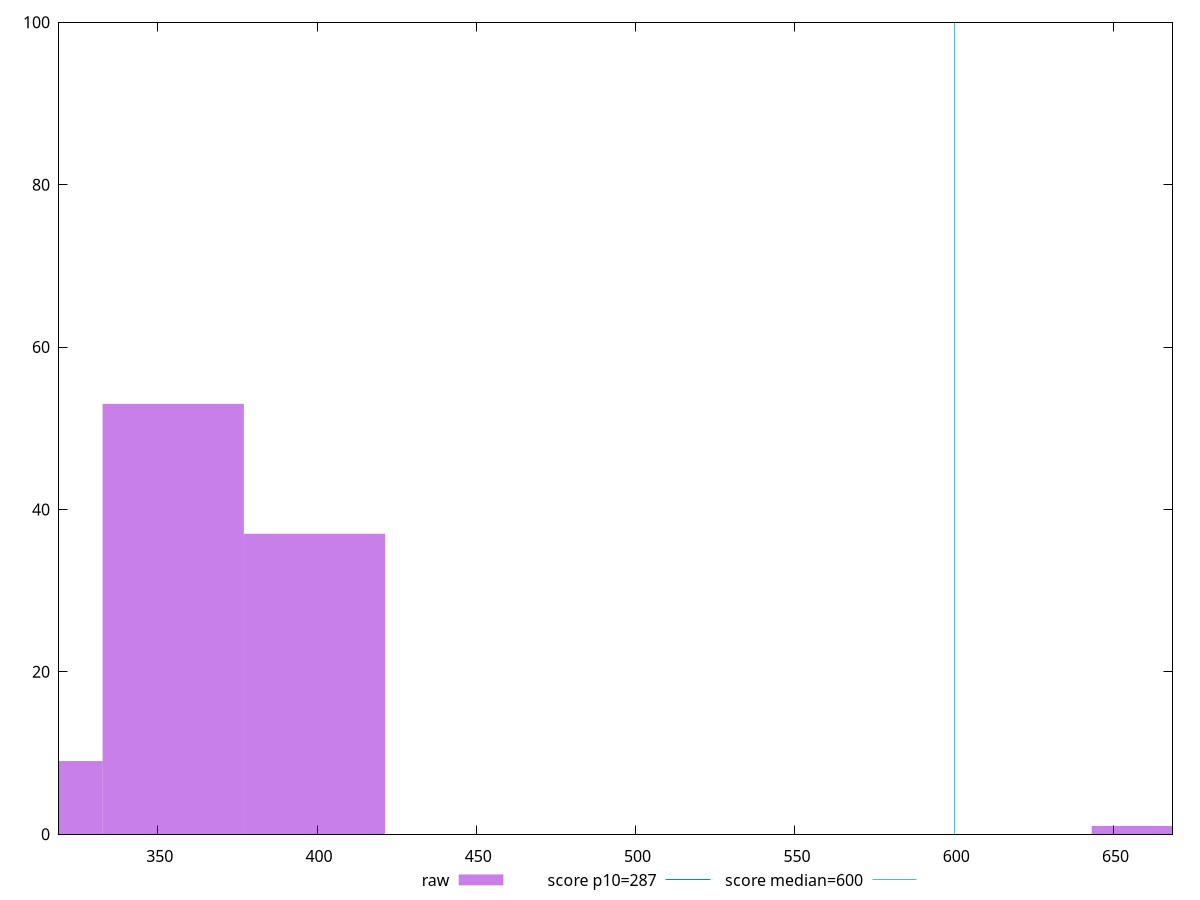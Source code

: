 reset

$raw <<EOF
665.3399741462957 1
354.84798621135775 53
310.49198793493804 9
399.20398448777746 37
EOF

set key outside below
set boxwidth 44.35599827641972
set xrange [319:668.5345]
set yrange [0:100]
set trange [0:100]
set style fill transparent solid 0.5 noborder

set parametric
set terminal svg size 640, 490 enhanced background rgb 'white'
set output "reports/report_00032_2021-02-25T10-28-15.087Z/total-blocking-time/samples/astro/raw/histogram.svg"

plot $raw title "raw" with boxes, \
     287,t title "score p10=287", \
     600,t title "score median=600"

reset
